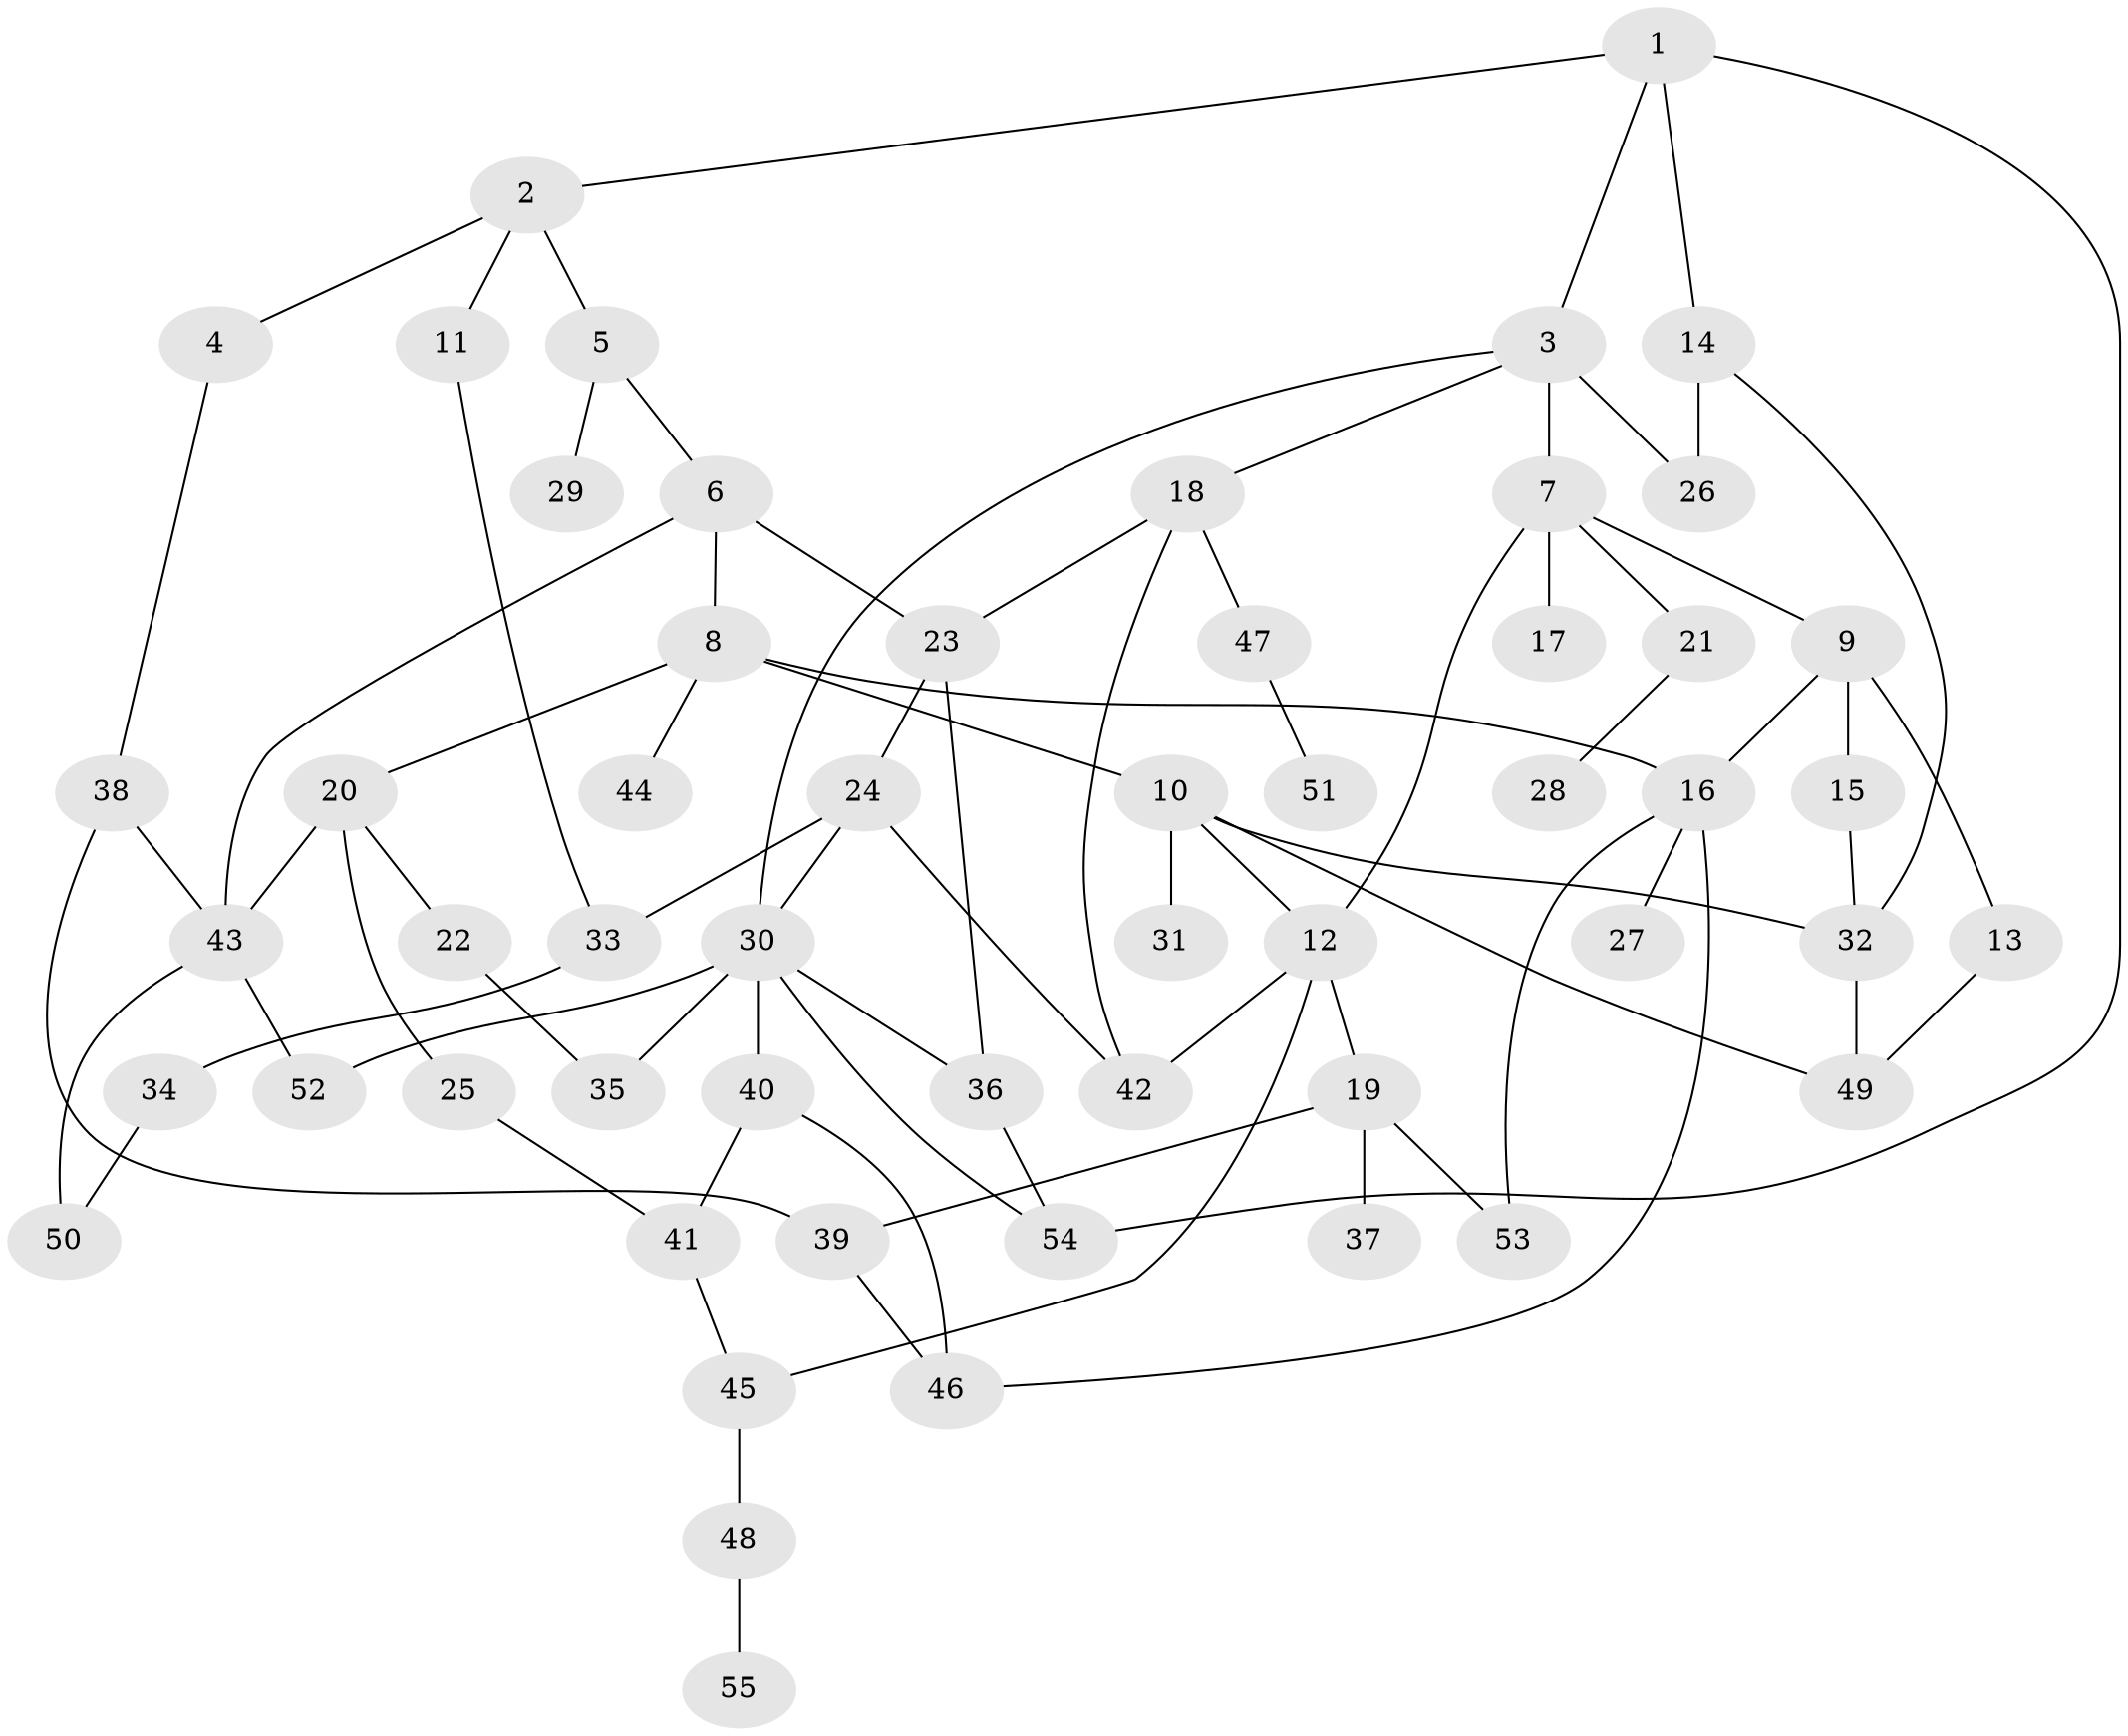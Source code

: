 // Generated by graph-tools (version 1.1) at 2025/49/03/09/25 03:49:19]
// undirected, 55 vertices, 80 edges
graph export_dot {
graph [start="1"]
  node [color=gray90,style=filled];
  1;
  2;
  3;
  4;
  5;
  6;
  7;
  8;
  9;
  10;
  11;
  12;
  13;
  14;
  15;
  16;
  17;
  18;
  19;
  20;
  21;
  22;
  23;
  24;
  25;
  26;
  27;
  28;
  29;
  30;
  31;
  32;
  33;
  34;
  35;
  36;
  37;
  38;
  39;
  40;
  41;
  42;
  43;
  44;
  45;
  46;
  47;
  48;
  49;
  50;
  51;
  52;
  53;
  54;
  55;
  1 -- 2;
  1 -- 3;
  1 -- 14;
  1 -- 54;
  2 -- 4;
  2 -- 5;
  2 -- 11;
  3 -- 7;
  3 -- 18;
  3 -- 30;
  3 -- 26;
  4 -- 38;
  5 -- 6;
  5 -- 29;
  6 -- 8;
  6 -- 23;
  6 -- 43;
  7 -- 9;
  7 -- 17;
  7 -- 21;
  7 -- 12;
  8 -- 10;
  8 -- 20;
  8 -- 44;
  8 -- 16;
  9 -- 13;
  9 -- 15;
  9 -- 16;
  10 -- 12;
  10 -- 31;
  10 -- 49;
  10 -- 32;
  11 -- 33;
  12 -- 19;
  12 -- 45;
  12 -- 42;
  13 -- 49;
  14 -- 26;
  14 -- 32;
  15 -- 32;
  16 -- 27;
  16 -- 46;
  16 -- 53;
  18 -- 23;
  18 -- 47;
  18 -- 42;
  19 -- 37;
  19 -- 53;
  19 -- 39;
  20 -- 22;
  20 -- 25;
  20 -- 43;
  21 -- 28;
  22 -- 35;
  23 -- 24;
  23 -- 36;
  24 -- 30;
  24 -- 42;
  24 -- 33;
  25 -- 41;
  30 -- 35;
  30 -- 36;
  30 -- 40;
  30 -- 54;
  30 -- 52;
  32 -- 49;
  33 -- 34;
  34 -- 50;
  36 -- 54;
  38 -- 39;
  38 -- 43;
  39 -- 46;
  40 -- 41;
  40 -- 46;
  41 -- 45;
  43 -- 52;
  43 -- 50;
  45 -- 48;
  47 -- 51;
  48 -- 55;
}
